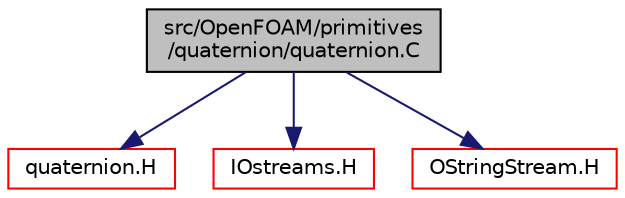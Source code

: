 digraph "src/OpenFOAM/primitives/quaternion/quaternion.C"
{
  bgcolor="transparent";
  edge [fontname="Helvetica",fontsize="10",labelfontname="Helvetica",labelfontsize="10"];
  node [fontname="Helvetica",fontsize="10",shape=record];
  Node0 [label="src/OpenFOAM/primitives\l/quaternion/quaternion.C",height=0.2,width=0.4,color="black", fillcolor="grey75", style="filled", fontcolor="black"];
  Node0 -> Node1 [color="midnightblue",fontsize="10",style="solid",fontname="Helvetica"];
  Node1 [label="quaternion.H",height=0.2,width=0.4,color="red",URL="$a13238.html"];
  Node0 -> Node71 [color="midnightblue",fontsize="10",style="solid",fontname="Helvetica"];
  Node71 [label="IOstreams.H",height=0.2,width=0.4,color="red",URL="$a09830.html",tooltip="Useful combination of include files which define Sin, Sout and Serr and the use of IO streams general..."];
  Node0 -> Node95 [color="midnightblue",fontsize="10",style="solid",fontname="Helvetica"];
  Node95 [label="OStringStream.H",height=0.2,width=0.4,color="red",URL="$a09938.html"];
}

